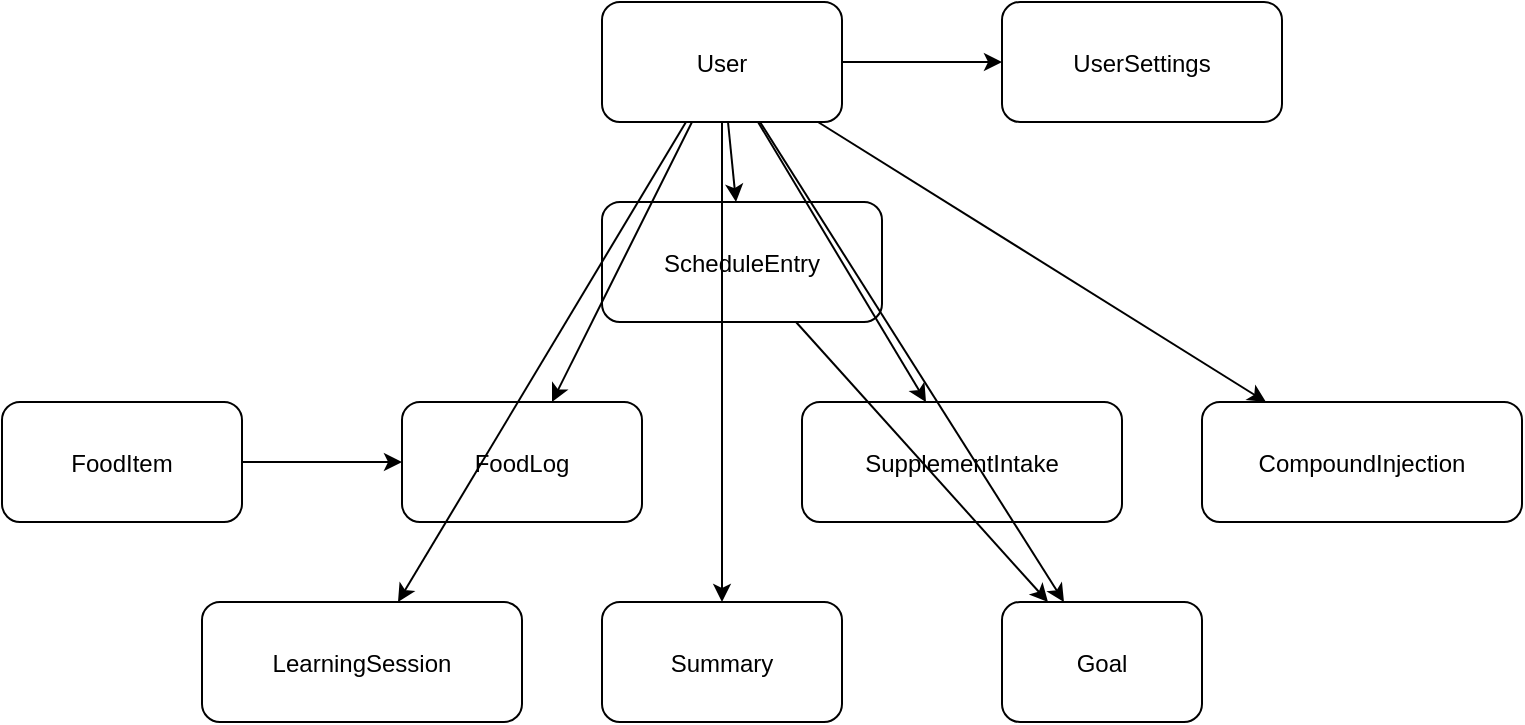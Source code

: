 <?xml version="1.0" encoding="UTF-8"?>
<mxfile>
  <diagram name="LifeOS Schema" id="schema1">
    <mxGraphModel dx="1000" dy="800" grid="1" gridSize="10" guides="1" tooltips="1" connect="1" arrows="1" fold="1" page="1" pageScale="1" pageWidth="827" pageHeight="1169">
      <root>
        <mxCell id="0"/>
        <mxCell id="1" parent="0"/>
        
        <!-- Entities -->
        <mxCell id="2" value="User" style="shape=rectangle;rounded=1;fillColor=#ffffff;strokeColor=#000000;" vertex="1" parent="1">
          <mxGeometry x="400" y="100" width="120" height="60" as="geometry"/>
        </mxCell>
        <mxCell id="3" value="UserSettings" style="shape=rectangle;rounded=1;fillColor=#ffffff;strokeColor=#000000;" vertex="1" parent="1">
          <mxGeometry x="600" y="100" width="140" height="60" as="geometry"/>
        </mxCell>
        <mxCell id="4" value="ScheduleEntry" style="shape=rectangle;rounded=1;fillColor=#ffffff;strokeColor=#000000;" vertex="1" parent="1">
          <mxGeometry x="400" y="200" width="140" height="60" as="geometry"/>
        </mxCell>
        <mxCell id="5" value="FoodItem" style="shape=rectangle;rounded=1;fillColor=#ffffff;strokeColor=#000000;" vertex="1" parent="1">
          <mxGeometry x="100" y="300" width="120" height="60" as="geometry"/>
        </mxCell>
        <mxCell id="6" value="FoodLog" style="shape=rectangle;rounded=1;fillColor=#ffffff;strokeColor=#000000;" vertex="1" parent="1">
          <mxGeometry x="300" y="300" width="120" height="60" as="geometry"/>
        </mxCell>
        <mxCell id="7" value="SupplementIntake" style="shape=rectangle;rounded=1;fillColor=#ffffff;strokeColor=#000000;" vertex="1" parent="1">
          <mxGeometry x="500" y="300" width="160" height="60" as="geometry"/>
        </mxCell>
        <mxCell id="8" value="CompoundInjection" style="shape=rectangle;rounded=1;fillColor=#ffffff;strokeColor=#000000;" vertex="1" parent="1">
          <mxGeometry x="700" y="300" width="160" height="60" as="geometry"/>
        </mxCell>
        <mxCell id="9" value="LearningSession" style="shape=rectangle;rounded=1;fillColor=#ffffff;strokeColor=#000000;" vertex="1" parent="1">
          <mxGeometry x="200" y="400" width="160" height="60" as="geometry"/>
        </mxCell>
        <mxCell id="10" value="Summary" style="shape=rectangle;rounded=1;fillColor=#ffffff;strokeColor=#000000;" vertex="1" parent="1">
          <mxGeometry x="400" y="400" width="120" height="60" as="geometry"/>
        </mxCell>
        <mxCell id="11" value="Goal" style="shape=rectangle;rounded=1;fillColor=#ffffff;strokeColor=#000000;" vertex="1" parent="1">
          <mxGeometry x="600" y="400" width="100" height="60" as="geometry"/>
        </mxCell>
        
        <!-- Relationships -->
        <mxCell id="e1" edge="1" parent="1" source="2" target="3">
          <mxGeometry relative="1" as="geometry"/>
        </mxCell>
        <mxCell id="e2" edge="1" parent="1" source="2" target="4">
          <mxGeometry relative="1" as="geometry"/>
        </mxCell>
        <mxCell id="e3" edge="1" parent="1" source="5" target="6">
          <mxGeometry relative="1" as="geometry"/>
        </mxCell>
        <mxCell id="e4" edge="1" parent="1" source="2" target="6">
          <mxGeometry relative="1" as="geometry"/>
        </mxCell>
        <mxCell id="e5" edge="1" parent="1" source="2" target="7">
          <mxGeometry relative="1" as="geometry"/>
        </mxCell>
        <mxCell id="e6" edge="1" parent="1" source="2" target="8">
          <mxGeometry relative="1" as="geometry"/>
        </mxCell>
        <mxCell id="e7" edge="1" parent="1" source="2" target="9">
          <mxGeometry relative="1" as="geometry"/>
        </mxCell>
        <mxCell id="e8" edge="1" parent="1" source="2" target="10">
          <mxGeometry relative="1" as="geometry"/>
        </mxCell>
        <mxCell id="e9" edge="1" parent="1" source="2" target="11">
          <mxGeometry relative="1" as="geometry"/>
        </mxCell>
        <mxCell id="e10" edge="1" parent="1" source="4" target="11">
          <mxGeometry relative="1" as="geometry"/>
        </mxCell>
      </root>
    </mxGraphModel>
  </diagram>
</mxfile>
